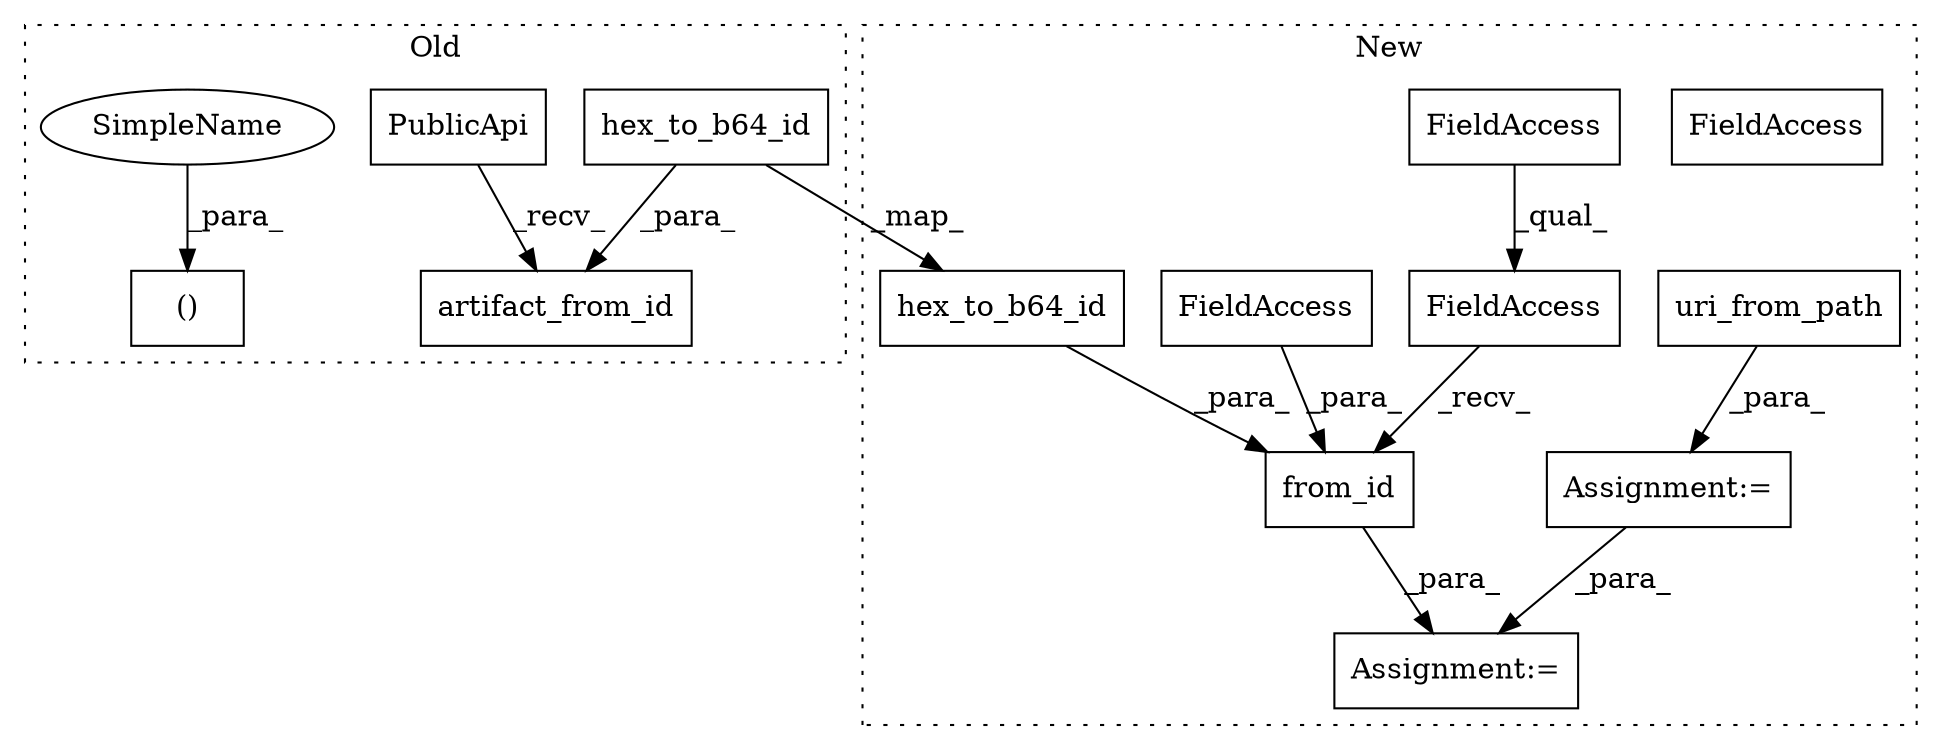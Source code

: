 digraph G {
subgraph cluster0 {
1 [label="()" a="106" s="42813" l="42" shape="box"];
5 [label="hex_to_b64_id" a="32" s="42947,42972" l="14,1" shape="box"];
7 [label="artifact_from_id" a="32" s="42925,42973" l="17,1" shape="box"];
12 [label="PublicApi" a="32" s="42913" l="11" shape="box"];
14 [label="SimpleName" a="42" s="42813" l="11" shape="ellipse"];
label = "Old";
style="dotted";
}
subgraph cluster1 {
2 [label="uri_from_path" a="32" s="39718,39736" l="14,1" shape="box"];
3 [label="Assignment:=" a="7" s="39969" l="1" shape="box"];
4 [label="from_id" a="32" s="39788,39839" l="8,1" shape="box"];
6 [label="hex_to_b64_id" a="32" s="39801,39826" l="14,1" shape="box"];
8 [label="FieldAccess" a="22" s="39761" l="26" shape="box"];
9 [label="FieldAccess" a="22" s="39828" l="11" shape="box"];
10 [label="FieldAccess" a="22" s="39761" l="17" shape="box"];
11 [label="Assignment:=" a="7" s="39712" l="1" shape="box"];
13 [label="FieldAccess" a="22" s="39761" l="17" shape="box"];
label = "New";
style="dotted";
}
2 -> 11 [label="_para_"];
4 -> 3 [label="_para_"];
5 -> 7 [label="_para_"];
5 -> 6 [label="_map_"];
6 -> 4 [label="_para_"];
8 -> 4 [label="_recv_"];
9 -> 4 [label="_para_"];
11 -> 3 [label="_para_"];
12 -> 7 [label="_recv_"];
13 -> 8 [label="_qual_"];
14 -> 1 [label="_para_"];
}